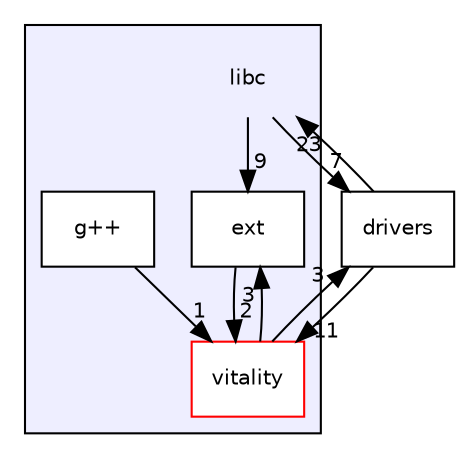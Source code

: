 digraph "libc" {
  compound=true
  node [ fontsize="10", fontname="Helvetica"];
  edge [ labelfontsize="10", labelfontname="Helvetica"];
  subgraph clusterdir_fc1eb218ab426e5adb60367f98438da0 {
    graph [ bgcolor="#eeeeff", pencolor="black", label="" URL="dir_fc1eb218ab426e5adb60367f98438da0.html"];
    dir_fc1eb218ab426e5adb60367f98438da0 [shape=plaintext label="libc"];
    dir_c8aa6d4abc9a0662ff2d67630dd4c4d1 [shape=box label="ext" color="black" fillcolor="white" style="filled" URL="dir_c8aa6d4abc9a0662ff2d67630dd4c4d1.html"];
    dir_740231a46c27238b7c2b9234f80cf181 [shape=box label="g++" color="black" fillcolor="white" style="filled" URL="dir_740231a46c27238b7c2b9234f80cf181.html"];
    dir_23423b050fd890776a6e094b978d172e [shape=box label="vitality" color="red" fillcolor="white" style="filled" URL="dir_23423b050fd890776a6e094b978d172e.html"];
  }
  dir_14bc92f4b96c8519b376567118ac28b3 [shape=box label="drivers" URL="dir_14bc92f4b96c8519b376567118ac28b3.html"];
  dir_c8aa6d4abc9a0662ff2d67630dd4c4d1->dir_23423b050fd890776a6e094b978d172e [headlabel="2", labeldistance=1.5 headhref="dir_000003_000005.html"];
  dir_fc1eb218ab426e5adb60367f98438da0->dir_c8aa6d4abc9a0662ff2d67630dd4c4d1 [headlabel="9", labeldistance=1.5 headhref="dir_000002_000003.html"];
  dir_fc1eb218ab426e5adb60367f98438da0->dir_14bc92f4b96c8519b376567118ac28b3 [headlabel="7", labeldistance=1.5 headhref="dir_000002_000000.html"];
  dir_740231a46c27238b7c2b9234f80cf181->dir_23423b050fd890776a6e094b978d172e [headlabel="1", labeldistance=1.5 headhref="dir_000004_000005.html"];
  dir_14bc92f4b96c8519b376567118ac28b3->dir_fc1eb218ab426e5adb60367f98438da0 [headlabel="23", labeldistance=1.5 headhref="dir_000000_000002.html"];
  dir_14bc92f4b96c8519b376567118ac28b3->dir_23423b050fd890776a6e094b978d172e [headlabel="11", labeldistance=1.5 headhref="dir_000000_000005.html"];
  dir_23423b050fd890776a6e094b978d172e->dir_c8aa6d4abc9a0662ff2d67630dd4c4d1 [headlabel="3", labeldistance=1.5 headhref="dir_000005_000003.html"];
  dir_23423b050fd890776a6e094b978d172e->dir_14bc92f4b96c8519b376567118ac28b3 [headlabel="3", labeldistance=1.5 headhref="dir_000005_000000.html"];
}
